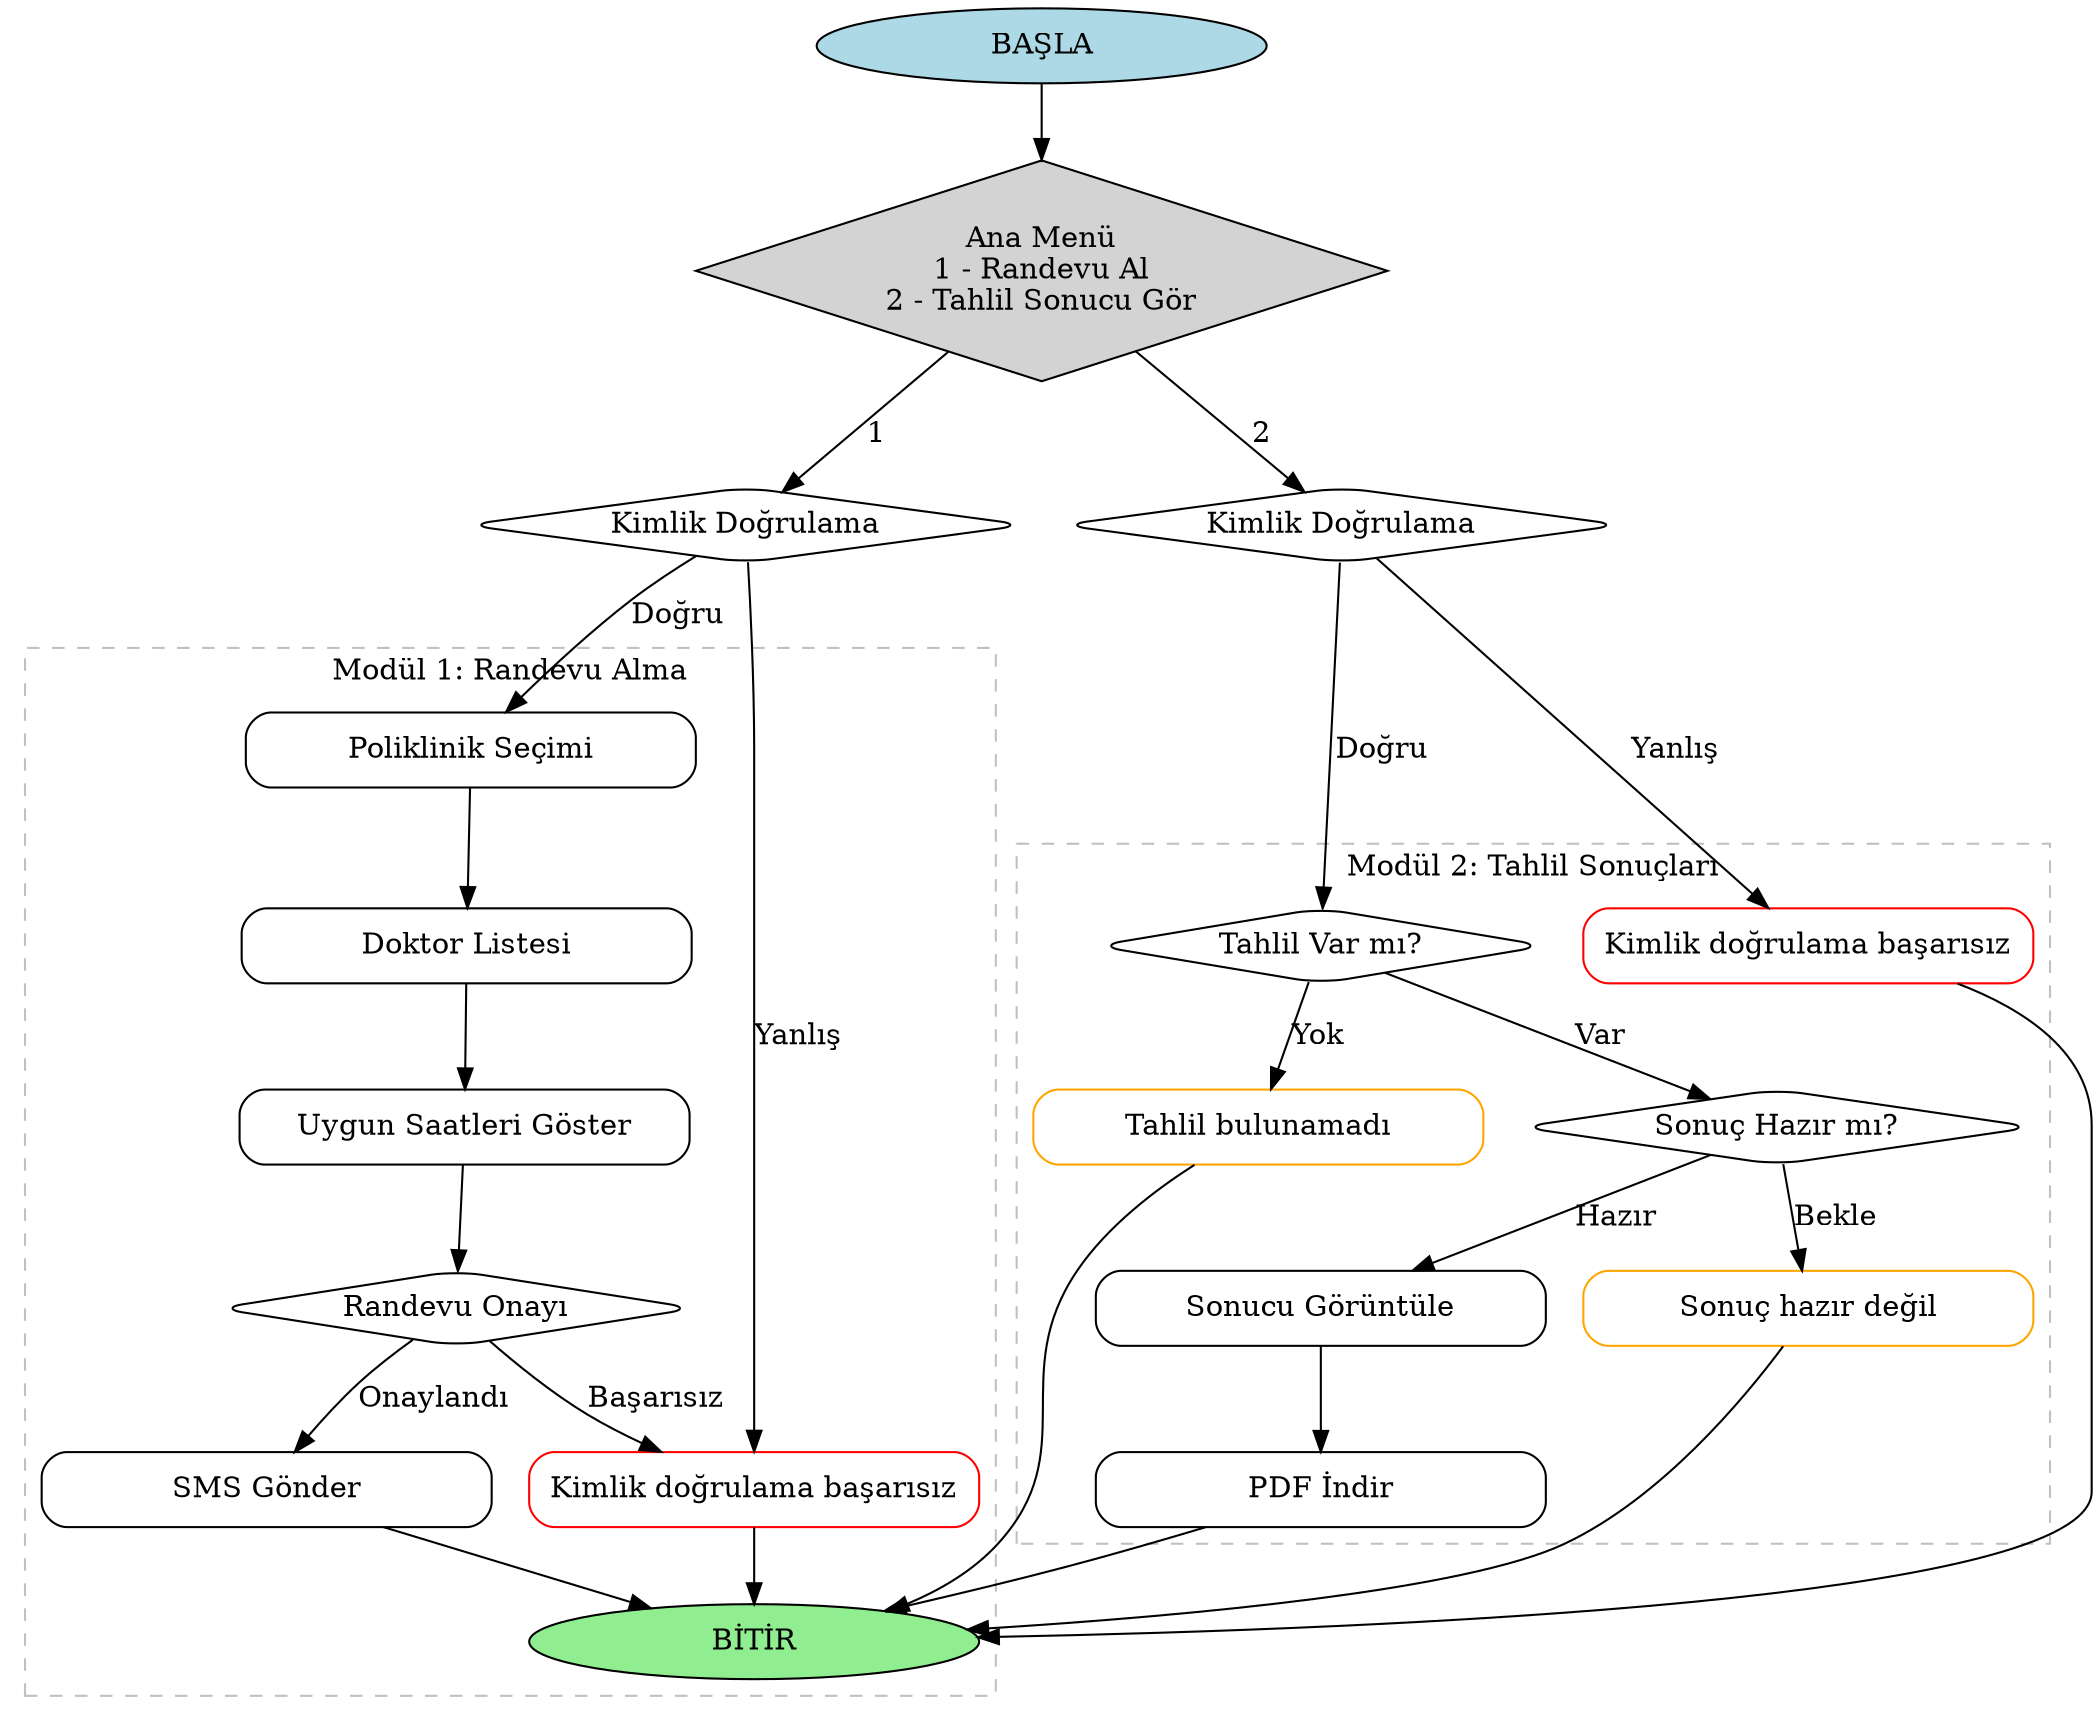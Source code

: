 digraph HastaneSistemi {
    rankdir=TB;
    node [shape=box, style=rounded, width=3];

    // Başla ve Bitir
    Basla [label="BAŞLA", shape=ellipse, style=filled, fillcolor=lightblue];
    Bitir [label="BİTİR", shape=ellipse, style=filled, fillcolor=lightgreen];

    // Ana Menü
    Menu [label="Ana Menü\n1 - Randevu Al\n2 - Tahlil Sonucu Gör", shape=diamond, style=filled, fillcolor=lightgray];

    // -------- Modül 1: Randevu Alma --------
    subgraph cluster_randevu {
        label="Modül 1: Randevu Alma";
        style=dashed;
        color=gray;

        KimlikR [label="Kimlik Doğrulama", shape=diamond];
        Poliklinik [label="Poliklinik Seçimi"];
        Doktor [label="Doktor Listesi"];
        Saatler [label="Uygun Saatleri Göster"];
        Onay [label="Randevu Onayı", shape=diamond];
        SMS [label="SMS Gönder"];
        HataR [label="Kimlik doğrulama başarısız", color=red];

        KimlikR -> Poliklinik [label="Doğru"];
        KimlikR -> HataR [label="Yanlış"];
        Poliklinik -> Doktor;
        Doktor -> Saatler;
        Saatler -> Onay;
        Onay -> SMS [label="Onaylandı"];
        SMS -> Bitir;
        Onay -> HataR [label="Başarısız"];
        HataR -> Bitir;
    }

    // -------- Modül 2: Tahlil Sonuçları --------
    subgraph cluster_tahlil {
        label="Modül 2: Tahlil Sonuçları";
        style=dashed;
        color=gray;

        KimlikT [label="Kimlik Doğrulama", shape=diamond];
        TahlilVar [label="Tahlil Var mı?", shape=diamond];
        SonucHazir [label="Sonuç Hazır mı?", shape=diamond];
        Goruntule [label="Sonucu Görüntüle"];
        PDF [label="PDF İndir"];
        Bekle [label="Sonuç hazır değil", color=orange];
        Yok [label="Tahlil bulunamadı", color=orange];
        HataT [label="Kimlik doğrulama başarısız", color=red];

        KimlikT -> TahlilVar [label="Doğru"];
        KimlikT -> HataT [label="Yanlış"];
        TahlilVar -> SonucHazir [label="Var"];
        TahlilVar -> Yok [label="Yok"];
        SonucHazir -> Goruntule [label="Hazır"];
        SonucHazir -> Bekle [label="Bekle"];
        Goruntule -> PDF;
        PDF -> Bitir;
        Bekle -> Bitir;
        Yok -> Bitir;
        HataT -> Bitir;
    }

    // Ana Menü ile modülleri bağlama
    Basla -> Menu;
    Menu -> KimlikR [label="1"];
    Menu -> KimlikT [label="2"];

    // Modülleri hizalama
    { rank=same; KimlikR; KimlikT }
}
